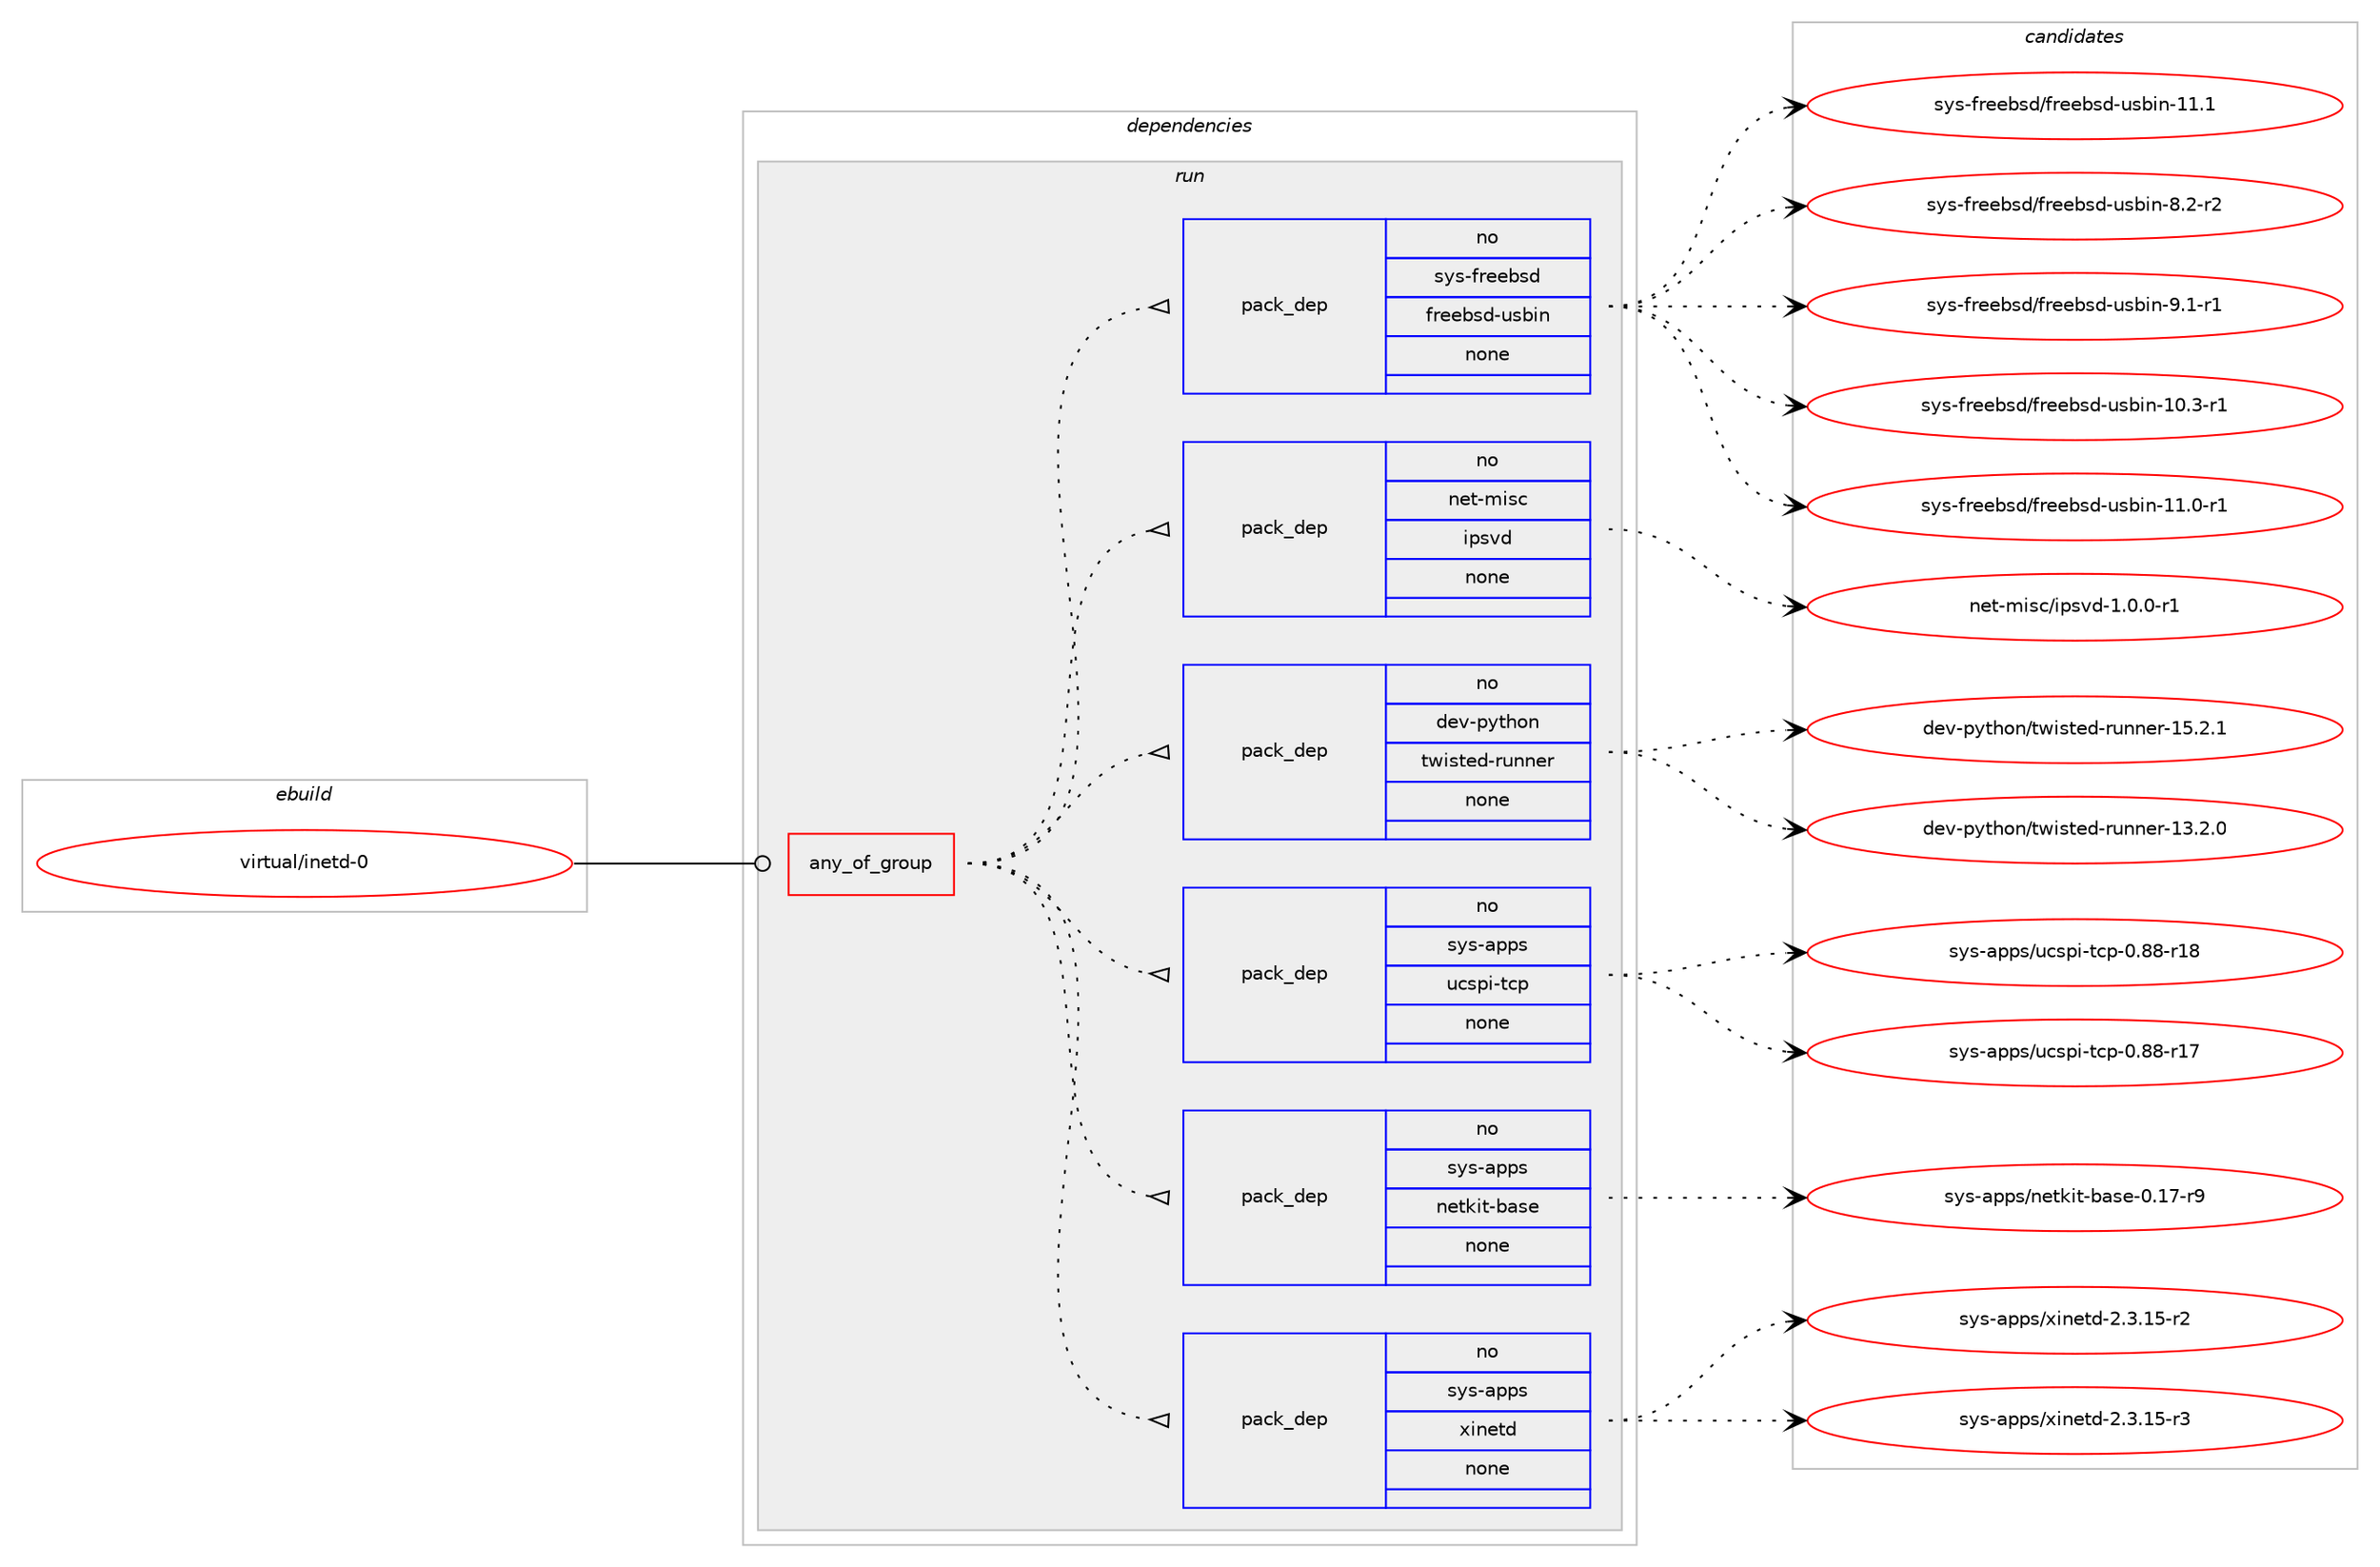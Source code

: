 digraph prolog {

# *************
# Graph options
# *************

newrank=true;
concentrate=true;
compound=true;
graph [rankdir=LR,fontname=Helvetica,fontsize=10,ranksep=1.5];#, ranksep=2.5, nodesep=0.2];
edge  [arrowhead=vee];
node  [fontname=Helvetica,fontsize=10];

# **********
# The ebuild
# **********

subgraph cluster_leftcol {
color=gray;
rank=same;
label=<<i>ebuild</i>>;
id [label="virtual/inetd-0", color=red, width=4, href="../virtual/inetd-0.svg"];
}

# ****************
# The dependencies
# ****************

subgraph cluster_midcol {
color=gray;
label=<<i>dependencies</i>>;
subgraph cluster_compile {
fillcolor="#eeeeee";
style=filled;
label=<<i>compile</i>>;
}
subgraph cluster_compileandrun {
fillcolor="#eeeeee";
style=filled;
label=<<i>compile and run</i>>;
}
subgraph cluster_run {
fillcolor="#eeeeee";
style=filled;
label=<<i>run</i>>;
subgraph any8556 {
dependency497481 [label=<<TABLE BORDER="0" CELLBORDER="1" CELLSPACING="0" CELLPADDING="4"><TR><TD CELLPADDING="10">any_of_group</TD></TR></TABLE>>, shape=none, color=red];subgraph pack369753 {
dependency497482 [label=<<TABLE BORDER="0" CELLBORDER="1" CELLSPACING="0" CELLPADDING="4" WIDTH="220"><TR><TD ROWSPAN="6" CELLPADDING="30">pack_dep</TD></TR><TR><TD WIDTH="110">no</TD></TR><TR><TD>sys-apps</TD></TR><TR><TD>xinetd</TD></TR><TR><TD>none</TD></TR><TR><TD></TD></TR></TABLE>>, shape=none, color=blue];
}
dependency497481:e -> dependency497482:w [weight=20,style="dotted",arrowhead="oinv"];
subgraph pack369754 {
dependency497483 [label=<<TABLE BORDER="0" CELLBORDER="1" CELLSPACING="0" CELLPADDING="4" WIDTH="220"><TR><TD ROWSPAN="6" CELLPADDING="30">pack_dep</TD></TR><TR><TD WIDTH="110">no</TD></TR><TR><TD>sys-apps</TD></TR><TR><TD>netkit-base</TD></TR><TR><TD>none</TD></TR><TR><TD></TD></TR></TABLE>>, shape=none, color=blue];
}
dependency497481:e -> dependency497483:w [weight=20,style="dotted",arrowhead="oinv"];
subgraph pack369755 {
dependency497484 [label=<<TABLE BORDER="0" CELLBORDER="1" CELLSPACING="0" CELLPADDING="4" WIDTH="220"><TR><TD ROWSPAN="6" CELLPADDING="30">pack_dep</TD></TR><TR><TD WIDTH="110">no</TD></TR><TR><TD>sys-apps</TD></TR><TR><TD>ucspi-tcp</TD></TR><TR><TD>none</TD></TR><TR><TD></TD></TR></TABLE>>, shape=none, color=blue];
}
dependency497481:e -> dependency497484:w [weight=20,style="dotted",arrowhead="oinv"];
subgraph pack369756 {
dependency497485 [label=<<TABLE BORDER="0" CELLBORDER="1" CELLSPACING="0" CELLPADDING="4" WIDTH="220"><TR><TD ROWSPAN="6" CELLPADDING="30">pack_dep</TD></TR><TR><TD WIDTH="110">no</TD></TR><TR><TD>dev-python</TD></TR><TR><TD>twisted-runner</TD></TR><TR><TD>none</TD></TR><TR><TD></TD></TR></TABLE>>, shape=none, color=blue];
}
dependency497481:e -> dependency497485:w [weight=20,style="dotted",arrowhead="oinv"];
subgraph pack369757 {
dependency497486 [label=<<TABLE BORDER="0" CELLBORDER="1" CELLSPACING="0" CELLPADDING="4" WIDTH="220"><TR><TD ROWSPAN="6" CELLPADDING="30">pack_dep</TD></TR><TR><TD WIDTH="110">no</TD></TR><TR><TD>net-misc</TD></TR><TR><TD>ipsvd</TD></TR><TR><TD>none</TD></TR><TR><TD></TD></TR></TABLE>>, shape=none, color=blue];
}
dependency497481:e -> dependency497486:w [weight=20,style="dotted",arrowhead="oinv"];
subgraph pack369758 {
dependency497487 [label=<<TABLE BORDER="0" CELLBORDER="1" CELLSPACING="0" CELLPADDING="4" WIDTH="220"><TR><TD ROWSPAN="6" CELLPADDING="30">pack_dep</TD></TR><TR><TD WIDTH="110">no</TD></TR><TR><TD>sys-freebsd</TD></TR><TR><TD>freebsd-usbin</TD></TR><TR><TD>none</TD></TR><TR><TD></TD></TR></TABLE>>, shape=none, color=blue];
}
dependency497481:e -> dependency497487:w [weight=20,style="dotted",arrowhead="oinv"];
}
id:e -> dependency497481:w [weight=20,style="solid",arrowhead="odot"];
}
}

# **************
# The candidates
# **************

subgraph cluster_choices {
rank=same;
color=gray;
label=<<i>candidates</i>>;

subgraph choice369753 {
color=black;
nodesep=1;
choice115121115459711211211547120105110101116100455046514649534511450 [label="sys-apps/xinetd-2.3.15-r2", color=red, width=4,href="../sys-apps/xinetd-2.3.15-r2.svg"];
choice115121115459711211211547120105110101116100455046514649534511451 [label="sys-apps/xinetd-2.3.15-r3", color=red, width=4,href="../sys-apps/xinetd-2.3.15-r3.svg"];
dependency497482:e -> choice115121115459711211211547120105110101116100455046514649534511450:w [style=dotted,weight="100"];
dependency497482:e -> choice115121115459711211211547120105110101116100455046514649534511451:w [style=dotted,weight="100"];
}
subgraph choice369754 {
color=black;
nodesep=1;
choice11512111545971121121154711010111610710511645989711510145484649554511457 [label="sys-apps/netkit-base-0.17-r9", color=red, width=4,href="../sys-apps/netkit-base-0.17-r9.svg"];
dependency497483:e -> choice11512111545971121121154711010111610710511645989711510145484649554511457:w [style=dotted,weight="100"];
}
subgraph choice369755 {
color=black;
nodesep=1;
choice1151211154597112112115471179911511210545116991124548465656451144955 [label="sys-apps/ucspi-tcp-0.88-r17", color=red, width=4,href="../sys-apps/ucspi-tcp-0.88-r17.svg"];
choice1151211154597112112115471179911511210545116991124548465656451144956 [label="sys-apps/ucspi-tcp-0.88-r18", color=red, width=4,href="../sys-apps/ucspi-tcp-0.88-r18.svg"];
dependency497484:e -> choice1151211154597112112115471179911511210545116991124548465656451144955:w [style=dotted,weight="100"];
dependency497484:e -> choice1151211154597112112115471179911511210545116991124548465656451144956:w [style=dotted,weight="100"];
}
subgraph choice369756 {
color=black;
nodesep=1;
choice10010111845112121116104111110471161191051151161011004511411711011010111445495146504648 [label="dev-python/twisted-runner-13.2.0", color=red, width=4,href="../dev-python/twisted-runner-13.2.0.svg"];
choice10010111845112121116104111110471161191051151161011004511411711011010111445495346504649 [label="dev-python/twisted-runner-15.2.1", color=red, width=4,href="../dev-python/twisted-runner-15.2.1.svg"];
dependency497485:e -> choice10010111845112121116104111110471161191051151161011004511411711011010111445495146504648:w [style=dotted,weight="100"];
dependency497485:e -> choice10010111845112121116104111110471161191051151161011004511411711011010111445495346504649:w [style=dotted,weight="100"];
}
subgraph choice369757 {
color=black;
nodesep=1;
choice1101011164510910511599471051121151181004549464846484511449 [label="net-misc/ipsvd-1.0.0-r1", color=red, width=4,href="../net-misc/ipsvd-1.0.0-r1.svg"];
dependency497486:e -> choice1101011164510910511599471051121151181004549464846484511449:w [style=dotted,weight="100"];
}
subgraph choice369758 {
color=black;
nodesep=1;
choice11512111545102114101101981151004710211410110198115100451171159810511045494846514511449 [label="sys-freebsd/freebsd-usbin-10.3-r1", color=red, width=4,href="../sys-freebsd/freebsd-usbin-10.3-r1.svg"];
choice11512111545102114101101981151004710211410110198115100451171159810511045494946484511449 [label="sys-freebsd/freebsd-usbin-11.0-r1", color=red, width=4,href="../sys-freebsd/freebsd-usbin-11.0-r1.svg"];
choice1151211154510211410110198115100471021141011019811510045117115981051104549494649 [label="sys-freebsd/freebsd-usbin-11.1", color=red, width=4,href="../sys-freebsd/freebsd-usbin-11.1.svg"];
choice115121115451021141011019811510047102114101101981151004511711598105110455646504511450 [label="sys-freebsd/freebsd-usbin-8.2-r2", color=red, width=4,href="../sys-freebsd/freebsd-usbin-8.2-r2.svg"];
choice115121115451021141011019811510047102114101101981151004511711598105110455746494511449 [label="sys-freebsd/freebsd-usbin-9.1-r1", color=red, width=4,href="../sys-freebsd/freebsd-usbin-9.1-r1.svg"];
dependency497487:e -> choice11512111545102114101101981151004710211410110198115100451171159810511045494846514511449:w [style=dotted,weight="100"];
dependency497487:e -> choice11512111545102114101101981151004710211410110198115100451171159810511045494946484511449:w [style=dotted,weight="100"];
dependency497487:e -> choice1151211154510211410110198115100471021141011019811510045117115981051104549494649:w [style=dotted,weight="100"];
dependency497487:e -> choice115121115451021141011019811510047102114101101981151004511711598105110455646504511450:w [style=dotted,weight="100"];
dependency497487:e -> choice115121115451021141011019811510047102114101101981151004511711598105110455746494511449:w [style=dotted,weight="100"];
}
}

}
